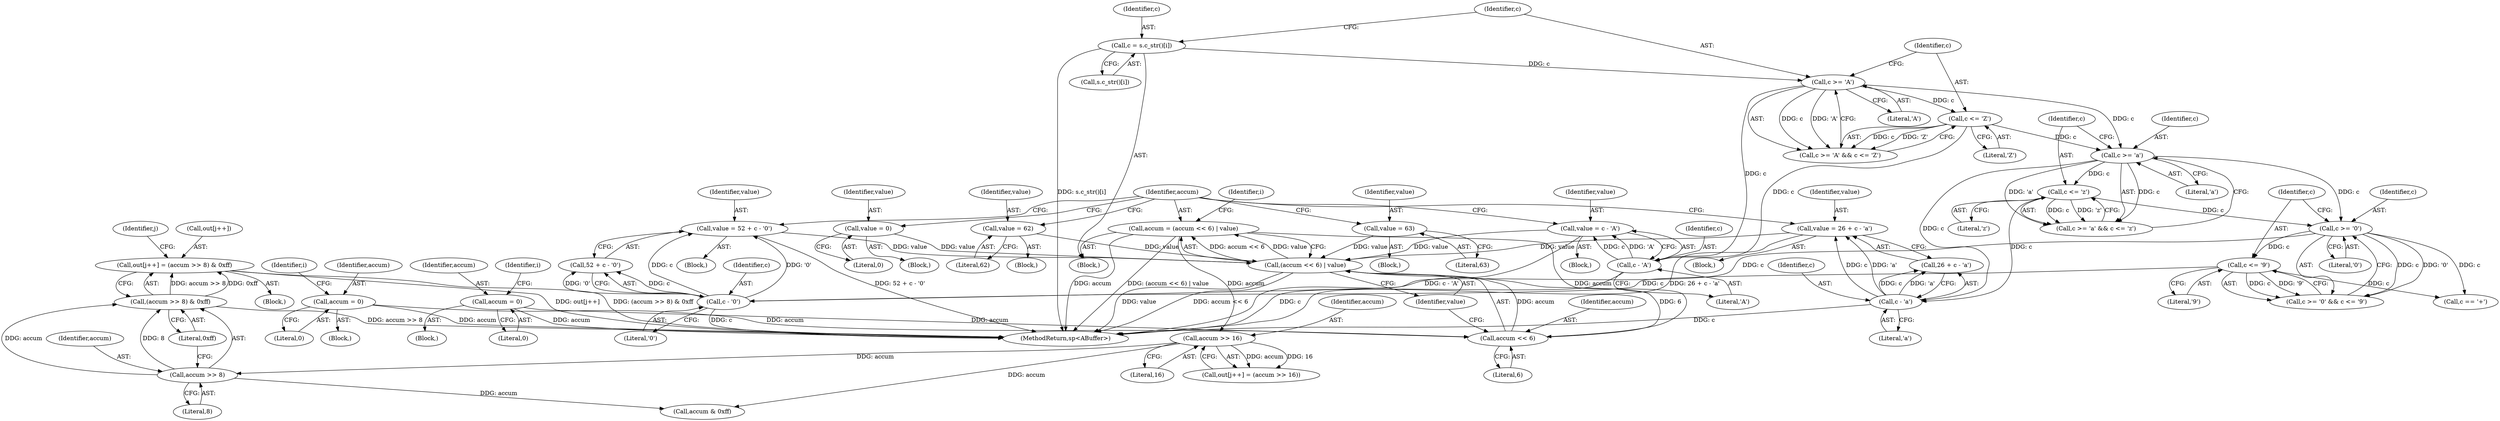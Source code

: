 digraph "0_Android_552a3b5df2a6876d10da20f72e4cc0d44ac2c790@array" {
"1000341" [label="(Call,out[j++] = (accum >> 8) & 0xff)"];
"1000346" [label="(Call,(accum >> 8) & 0xff)"];
"1000347" [label="(Call,accum >> 8)"];
"1000333" [label="(Call,accum >> 16)"];
"1000312" [label="(Call,accum = (accum << 6) | value)"];
"1000314" [label="(Call,(accum << 6) | value)"];
"1000315" [label="(Call,accum << 6)"];
"1000364" [label="(Call,accum = 0)"];
"1000203" [label="(Call,accum = 0)"];
"1000309" [label="(Call,value = 0)"];
"1000265" [label="(Call,value = 52 + c - '0')"];
"1000269" [label="(Call,c - '0')"];
"1000258" [label="(Call,c >= '0')"];
"1000241" [label="(Call,c >= 'a')"];
"1000226" [label="(Call,c >= 'A')"];
"1000218" [label="(Call,c = s.c_str()[i])"];
"1000229" [label="(Call,c <= 'Z')"];
"1000244" [label="(Call,c <= 'z')"];
"1000261" [label="(Call,c <= '9')"];
"1000278" [label="(Call,value = 62)"];
"1000248" [label="(Call,value = 26 + c - 'a')"];
"1000252" [label="(Call,c - 'a')"];
"1000233" [label="(Call,value = c - 'A')"];
"1000235" [label="(Call,c - 'A')"];
"1000287" [label="(Call,value = 63)"];
"1000205" [label="(Literal,0)"];
"1000287" [label="(Call,value = 63)"];
"1000333" [label="(Call,accum >> 16)"];
"1000227" [label="(Identifier,c)"];
"1000315" [label="(Call,accum << 6)"];
"1000316" [label="(Identifier,accum)"];
"1000369" [label="(MethodReturn,sp<ABuffer>)"];
"1000328" [label="(Call,out[j++] = (accum >> 16))"];
"1000346" [label="(Call,(accum >> 8) & 0xff)"];
"1000218" [label="(Call,c = s.c_str()[i])"];
"1000317" [label="(Literal,6)"];
"1000259" [label="(Identifier,c)"];
"1000240" [label="(Call,c >= 'a' && c <= 'z')"];
"1000219" [label="(Identifier,c)"];
"1000334" [label="(Identifier,accum)"];
"1000204" [label="(Identifier,accum)"];
"1000248" [label="(Call,value = 26 + c - 'a')"];
"1000350" [label="(Literal,0xff)"];
"1000254" [label="(Literal,'a')"];
"1000203" [label="(Call,accum = 0)"];
"1000253" [label="(Identifier,c)"];
"1000361" [label="(Call,accum & 0xff)"];
"1000236" [label="(Identifier,c)"];
"1000342" [label="(Call,out[j++])"];
"1000225" [label="(Call,c >= 'A' && c <= 'Z')"];
"1000323" [label="(Identifier,i)"];
"1000366" [label="(Literal,0)"];
"1000353" [label="(Identifier,j)"];
"1000299" [label="(Block,)"];
"1000267" [label="(Call,52 + c - '0')"];
"1000348" [label="(Identifier,accum)"];
"1000288" [label="(Identifier,value)"];
"1000250" [label="(Call,26 + c - 'a')"];
"1000232" [label="(Block,)"];
"1000341" [label="(Call,out[j++] = (accum >> 8) & 0xff)"];
"1000102" [label="(Block,)"];
"1000314" [label="(Call,(accum << 6) | value)"];
"1000274" [label="(Call,c == '+')"];
"1000280" [label="(Literal,62)"];
"1000234" [label="(Identifier,value)"];
"1000249" [label="(Identifier,value)"];
"1000327" [label="(Block,)"];
"1000226" [label="(Call,c >= 'A')"];
"1000233" [label="(Call,value = c - 'A')"];
"1000237" [label="(Literal,'A')"];
"1000277" [label="(Block,)"];
"1000241" [label="(Call,c >= 'a')"];
"1000257" [label="(Call,c >= '0' && c <= '9')"];
"1000209" [label="(Identifier,i)"];
"1000265" [label="(Call,value = 52 + c - '0')"];
"1000252" [label="(Call,c - 'a')"];
"1000235" [label="(Call,c - 'A')"];
"1000262" [label="(Identifier,c)"];
"1000244" [label="(Call,c <= 'z')"];
"1000243" [label="(Literal,'a')"];
"1000335" [label="(Literal,16)"];
"1000215" [label="(Identifier,i)"];
"1000231" [label="(Literal,'Z')"];
"1000286" [label="(Block,)"];
"1000230" [label="(Identifier,c)"];
"1000347" [label="(Call,accum >> 8)"];
"1000349" [label="(Literal,8)"];
"1000279" [label="(Identifier,value)"];
"1000312" [label="(Call,accum = (accum << 6) | value)"];
"1000220" [label="(Call,s.c_str()[i])"];
"1000269" [label="(Call,c - '0')"];
"1000260" [label="(Literal,'0')"];
"1000228" [label="(Literal,'A')"];
"1000246" [label="(Literal,'z')"];
"1000309" [label="(Call,value = 0)"];
"1000245" [label="(Identifier,c)"];
"1000261" [label="(Call,c <= '9')"];
"1000340" [label="(Block,)"];
"1000318" [label="(Identifier,value)"];
"1000229" [label="(Call,c <= 'Z')"];
"1000278" [label="(Call,value = 62)"];
"1000365" [label="(Identifier,accum)"];
"1000216" [label="(Block,)"];
"1000271" [label="(Literal,'0')"];
"1000364" [label="(Call,accum = 0)"];
"1000311" [label="(Literal,0)"];
"1000270" [label="(Identifier,c)"];
"1000313" [label="(Identifier,accum)"];
"1000242" [label="(Identifier,c)"];
"1000289" [label="(Literal,63)"];
"1000264" [label="(Block,)"];
"1000258" [label="(Call,c >= '0')"];
"1000310" [label="(Identifier,value)"];
"1000247" [label="(Block,)"];
"1000266" [label="(Identifier,value)"];
"1000263" [label="(Literal,'9')"];
"1000341" -> "1000340"  [label="AST: "];
"1000341" -> "1000346"  [label="CFG: "];
"1000342" -> "1000341"  [label="AST: "];
"1000346" -> "1000341"  [label="AST: "];
"1000353" -> "1000341"  [label="CFG: "];
"1000341" -> "1000369"  [label="DDG: out[j++]"];
"1000341" -> "1000369"  [label="DDG: (accum >> 8) & 0xff"];
"1000346" -> "1000341"  [label="DDG: accum >> 8"];
"1000346" -> "1000341"  [label="DDG: 0xff"];
"1000346" -> "1000350"  [label="CFG: "];
"1000347" -> "1000346"  [label="AST: "];
"1000350" -> "1000346"  [label="AST: "];
"1000346" -> "1000369"  [label="DDG: accum >> 8"];
"1000347" -> "1000346"  [label="DDG: accum"];
"1000347" -> "1000346"  [label="DDG: 8"];
"1000347" -> "1000349"  [label="CFG: "];
"1000348" -> "1000347"  [label="AST: "];
"1000349" -> "1000347"  [label="AST: "];
"1000350" -> "1000347"  [label="CFG: "];
"1000333" -> "1000347"  [label="DDG: accum"];
"1000347" -> "1000361"  [label="DDG: accum"];
"1000333" -> "1000328"  [label="AST: "];
"1000333" -> "1000335"  [label="CFG: "];
"1000334" -> "1000333"  [label="AST: "];
"1000335" -> "1000333"  [label="AST: "];
"1000328" -> "1000333"  [label="CFG: "];
"1000333" -> "1000328"  [label="DDG: accum"];
"1000333" -> "1000328"  [label="DDG: 16"];
"1000312" -> "1000333"  [label="DDG: accum"];
"1000333" -> "1000361"  [label="DDG: accum"];
"1000312" -> "1000216"  [label="AST: "];
"1000312" -> "1000314"  [label="CFG: "];
"1000313" -> "1000312"  [label="AST: "];
"1000314" -> "1000312"  [label="AST: "];
"1000323" -> "1000312"  [label="CFG: "];
"1000312" -> "1000369"  [label="DDG: accum"];
"1000312" -> "1000369"  [label="DDG: (accum << 6) | value"];
"1000314" -> "1000312"  [label="DDG: accum << 6"];
"1000314" -> "1000312"  [label="DDG: value"];
"1000312" -> "1000315"  [label="DDG: accum"];
"1000314" -> "1000318"  [label="CFG: "];
"1000315" -> "1000314"  [label="AST: "];
"1000318" -> "1000314"  [label="AST: "];
"1000314" -> "1000369"  [label="DDG: accum << 6"];
"1000314" -> "1000369"  [label="DDG: value"];
"1000315" -> "1000314"  [label="DDG: accum"];
"1000315" -> "1000314"  [label="DDG: 6"];
"1000309" -> "1000314"  [label="DDG: value"];
"1000265" -> "1000314"  [label="DDG: value"];
"1000278" -> "1000314"  [label="DDG: value"];
"1000248" -> "1000314"  [label="DDG: value"];
"1000233" -> "1000314"  [label="DDG: value"];
"1000287" -> "1000314"  [label="DDG: value"];
"1000315" -> "1000317"  [label="CFG: "];
"1000316" -> "1000315"  [label="AST: "];
"1000317" -> "1000315"  [label="AST: "];
"1000318" -> "1000315"  [label="CFG: "];
"1000364" -> "1000315"  [label="DDG: accum"];
"1000203" -> "1000315"  [label="DDG: accum"];
"1000364" -> "1000327"  [label="AST: "];
"1000364" -> "1000366"  [label="CFG: "];
"1000365" -> "1000364"  [label="AST: "];
"1000366" -> "1000364"  [label="AST: "];
"1000215" -> "1000364"  [label="CFG: "];
"1000364" -> "1000369"  [label="DDG: accum"];
"1000203" -> "1000102"  [label="AST: "];
"1000203" -> "1000205"  [label="CFG: "];
"1000204" -> "1000203"  [label="AST: "];
"1000205" -> "1000203"  [label="AST: "];
"1000209" -> "1000203"  [label="CFG: "];
"1000203" -> "1000369"  [label="DDG: accum"];
"1000309" -> "1000299"  [label="AST: "];
"1000309" -> "1000311"  [label="CFG: "];
"1000310" -> "1000309"  [label="AST: "];
"1000311" -> "1000309"  [label="AST: "];
"1000313" -> "1000309"  [label="CFG: "];
"1000265" -> "1000264"  [label="AST: "];
"1000265" -> "1000267"  [label="CFG: "];
"1000266" -> "1000265"  [label="AST: "];
"1000267" -> "1000265"  [label="AST: "];
"1000313" -> "1000265"  [label="CFG: "];
"1000265" -> "1000369"  [label="DDG: 52 + c - '0'"];
"1000269" -> "1000265"  [label="DDG: c"];
"1000269" -> "1000265"  [label="DDG: '0'"];
"1000269" -> "1000267"  [label="AST: "];
"1000269" -> "1000271"  [label="CFG: "];
"1000270" -> "1000269"  [label="AST: "];
"1000271" -> "1000269"  [label="AST: "];
"1000267" -> "1000269"  [label="CFG: "];
"1000269" -> "1000369"  [label="DDG: c"];
"1000269" -> "1000267"  [label="DDG: c"];
"1000269" -> "1000267"  [label="DDG: '0'"];
"1000258" -> "1000269"  [label="DDG: c"];
"1000261" -> "1000269"  [label="DDG: c"];
"1000258" -> "1000257"  [label="AST: "];
"1000258" -> "1000260"  [label="CFG: "];
"1000259" -> "1000258"  [label="AST: "];
"1000260" -> "1000258"  [label="AST: "];
"1000262" -> "1000258"  [label="CFG: "];
"1000257" -> "1000258"  [label="CFG: "];
"1000258" -> "1000257"  [label="DDG: c"];
"1000258" -> "1000257"  [label="DDG: '0'"];
"1000241" -> "1000258"  [label="DDG: c"];
"1000244" -> "1000258"  [label="DDG: c"];
"1000258" -> "1000261"  [label="DDG: c"];
"1000258" -> "1000274"  [label="DDG: c"];
"1000241" -> "1000240"  [label="AST: "];
"1000241" -> "1000243"  [label="CFG: "];
"1000242" -> "1000241"  [label="AST: "];
"1000243" -> "1000241"  [label="AST: "];
"1000245" -> "1000241"  [label="CFG: "];
"1000240" -> "1000241"  [label="CFG: "];
"1000241" -> "1000240"  [label="DDG: c"];
"1000241" -> "1000240"  [label="DDG: 'a'"];
"1000226" -> "1000241"  [label="DDG: c"];
"1000229" -> "1000241"  [label="DDG: c"];
"1000241" -> "1000244"  [label="DDG: c"];
"1000241" -> "1000252"  [label="DDG: c"];
"1000226" -> "1000225"  [label="AST: "];
"1000226" -> "1000228"  [label="CFG: "];
"1000227" -> "1000226"  [label="AST: "];
"1000228" -> "1000226"  [label="AST: "];
"1000230" -> "1000226"  [label="CFG: "];
"1000225" -> "1000226"  [label="CFG: "];
"1000226" -> "1000225"  [label="DDG: c"];
"1000226" -> "1000225"  [label="DDG: 'A'"];
"1000218" -> "1000226"  [label="DDG: c"];
"1000226" -> "1000229"  [label="DDG: c"];
"1000226" -> "1000235"  [label="DDG: c"];
"1000218" -> "1000216"  [label="AST: "];
"1000218" -> "1000220"  [label="CFG: "];
"1000219" -> "1000218"  [label="AST: "];
"1000220" -> "1000218"  [label="AST: "];
"1000227" -> "1000218"  [label="CFG: "];
"1000218" -> "1000369"  [label="DDG: s.c_str()[i]"];
"1000229" -> "1000225"  [label="AST: "];
"1000229" -> "1000231"  [label="CFG: "];
"1000230" -> "1000229"  [label="AST: "];
"1000231" -> "1000229"  [label="AST: "];
"1000225" -> "1000229"  [label="CFG: "];
"1000229" -> "1000225"  [label="DDG: c"];
"1000229" -> "1000225"  [label="DDG: 'Z'"];
"1000229" -> "1000235"  [label="DDG: c"];
"1000244" -> "1000240"  [label="AST: "];
"1000244" -> "1000246"  [label="CFG: "];
"1000245" -> "1000244"  [label="AST: "];
"1000246" -> "1000244"  [label="AST: "];
"1000240" -> "1000244"  [label="CFG: "];
"1000244" -> "1000240"  [label="DDG: c"];
"1000244" -> "1000240"  [label="DDG: 'z'"];
"1000244" -> "1000252"  [label="DDG: c"];
"1000261" -> "1000257"  [label="AST: "];
"1000261" -> "1000263"  [label="CFG: "];
"1000262" -> "1000261"  [label="AST: "];
"1000263" -> "1000261"  [label="AST: "];
"1000257" -> "1000261"  [label="CFG: "];
"1000261" -> "1000257"  [label="DDG: c"];
"1000261" -> "1000257"  [label="DDG: '9'"];
"1000261" -> "1000274"  [label="DDG: c"];
"1000278" -> "1000277"  [label="AST: "];
"1000278" -> "1000280"  [label="CFG: "];
"1000279" -> "1000278"  [label="AST: "];
"1000280" -> "1000278"  [label="AST: "];
"1000313" -> "1000278"  [label="CFG: "];
"1000248" -> "1000247"  [label="AST: "];
"1000248" -> "1000250"  [label="CFG: "];
"1000249" -> "1000248"  [label="AST: "];
"1000250" -> "1000248"  [label="AST: "];
"1000313" -> "1000248"  [label="CFG: "];
"1000248" -> "1000369"  [label="DDG: 26 + c - 'a'"];
"1000252" -> "1000248"  [label="DDG: c"];
"1000252" -> "1000248"  [label="DDG: 'a'"];
"1000252" -> "1000250"  [label="AST: "];
"1000252" -> "1000254"  [label="CFG: "];
"1000253" -> "1000252"  [label="AST: "];
"1000254" -> "1000252"  [label="AST: "];
"1000250" -> "1000252"  [label="CFG: "];
"1000252" -> "1000369"  [label="DDG: c"];
"1000252" -> "1000250"  [label="DDG: c"];
"1000252" -> "1000250"  [label="DDG: 'a'"];
"1000233" -> "1000232"  [label="AST: "];
"1000233" -> "1000235"  [label="CFG: "];
"1000234" -> "1000233"  [label="AST: "];
"1000235" -> "1000233"  [label="AST: "];
"1000313" -> "1000233"  [label="CFG: "];
"1000233" -> "1000369"  [label="DDG: c - 'A'"];
"1000235" -> "1000233"  [label="DDG: c"];
"1000235" -> "1000233"  [label="DDG: 'A'"];
"1000235" -> "1000237"  [label="CFG: "];
"1000236" -> "1000235"  [label="AST: "];
"1000237" -> "1000235"  [label="AST: "];
"1000235" -> "1000369"  [label="DDG: c"];
"1000287" -> "1000286"  [label="AST: "];
"1000287" -> "1000289"  [label="CFG: "];
"1000288" -> "1000287"  [label="AST: "];
"1000289" -> "1000287"  [label="AST: "];
"1000313" -> "1000287"  [label="CFG: "];
}
